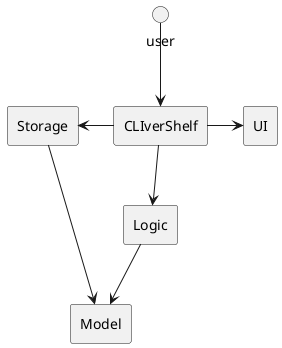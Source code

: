 @startuml
skinparam componentStyle rectangle
user -down-> [CLIverShelf]
[CLIverShelf] -down-> [Logic]
[Logic] -down-> [Model]
[Storage] --> [Model]
[CLIverShelf] -right-> [UI]
[CLIverShelf] -left-> [Storage]
@enduml